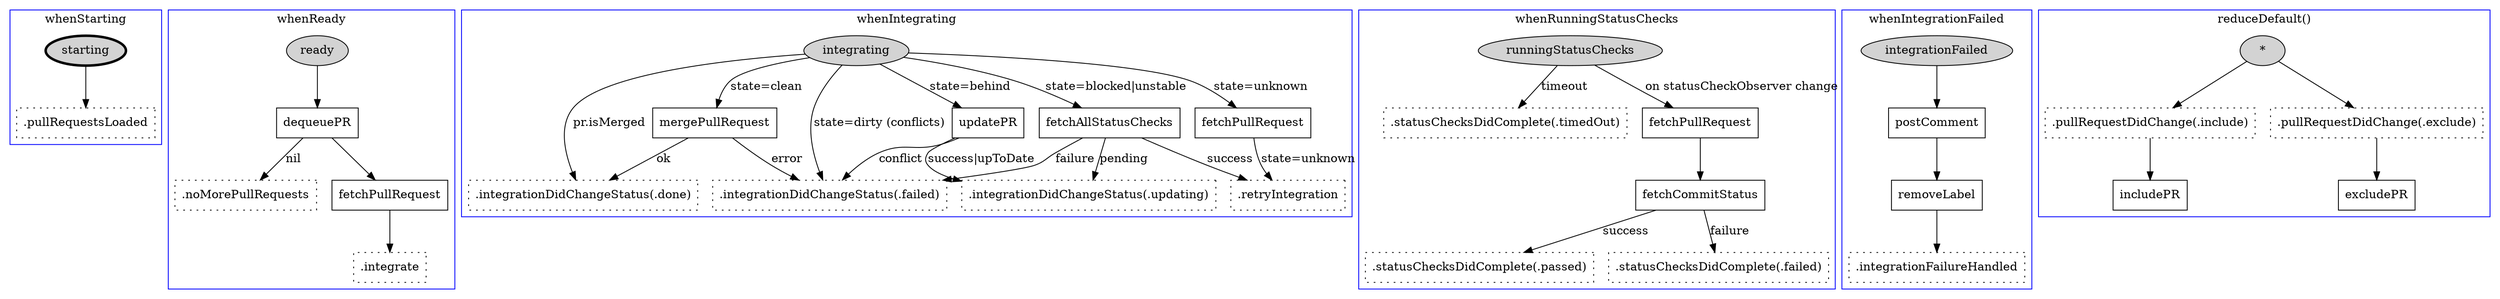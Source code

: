 # https://edotor.net/

digraph MergeBot {

    subgraph states {
        node [shape=oval][style=filled,fillcolor=lightgray]
        starting [penwidth=3]
        # idle
        ready
        integrating
        runningStatusChecks
        integrationFailed
        "*"
    }

    subgraph events {
        node [shape=box][style=dotted]
        ".pullRequestsLoaded"
        ".pullRequestDidChange(.include)"
        ".pullRequestDidChange(.exclude)"
        ".noMorePullRequests"
        ".integrationDidChangeStatus(.done)"
        ".integrationDidChangeStatus(.failed)"
        ".integrationDidChangeStatus(.updating)"
        ".integrate"
        ".statusChecksDidComplete(.passed)"
        ".statusChecksDidComplete(.failed)"
        ".statusChecksDidComplete(.timedOut)"
        ".integrationFailureHandled"
        ".retryIntegration"
    }

    subgraph actions {
        node [shape=rect]
        dequeuePR
        fetchPullRequest1 [label=fetchPullRequest]
        fetchPullRequest2 [label=fetchPullRequest]
        fetchPullRequest3 [label=fetchPullRequest]
        mergePullRequest
        updatePR # merge target branch back in PR
        fetchCommitStatus
        fetchAllStatusChecks
        includePR
        excludePR
        postComment
        removeLabel
    }

    subgraph feedbacks {
        color=blue

        subgraph cluster_whenStarting {
            label="whenStarting"
            starting -> ".pullRequestsLoaded"
        }

        subgraph cluster_whenReady {
            label="whenReady"
            ready -> dequeuePR
            dequeuePR -> ".noMorePullRequests" [label="nil"]
            dequeuePR -> fetchPullRequest1 -> ".integrate"
        }

        subgraph cluster_whenIntegrating {
            label="whenIntegrating"
            integrating -> ".integrationDidChangeStatus(.done)" [label="pr.isMerged"]

            # clean
            integrating -> mergePullRequest [label="state=clean"]
            mergePullRequest -> ".integrationDidChangeStatus(.done)" [label="ok"]
            mergePullRequest -> ".integrationDidChangeStatus(.failed)" [label="error"]
            
            # behind
            integrating -> updatePR [label="state=behind"]
            updatePR -> ".integrationDidChangeStatus(.updating)" [label="success|upToDate"]
            updatePR -> ".integrationDidChangeStatus(.failed)" [label="conflict"]

            # blocked|unstable
            integrating -> fetchAllStatusChecks [label="state=blocked|unstable"]
            fetchAllStatusChecks -> ".integrationDidChangeStatus(.updating)" [label="pending"]
            fetchAllStatusChecks -> ".integrationDidChangeStatus(.failed)" [label="failure"]
            fetchAllStatusChecks -> ".retryIntegration" [label="success"]

            # dirty
            integrating -> ".integrationDidChangeStatus(.failed)" [label="state=dirty (conflicts)"]

            # unknown
            integrating -> fetchPullRequest2 -> ".retryIntegration" [label="state=unknown"]
        }

        subgraph cluster_whenRunningStatusChecks {
            label="whenRunningStatusChecks"
            runningStatusChecks -> fetchPullRequest3 [label="on statusCheckObserver change"]
            fetchPullRequest3 -> fetchCommitStatus
            fetchCommitStatus -> ".statusChecksDidComplete(.failed)" [label="failure"]
            fetchCommitStatus -> ".statusChecksDidComplete(.passed)" [label="success"]
            runningStatusChecks -> ".statusChecksDidComplete(.timedOut)" [label="timeout"]
        }

        subgraph cluster_whenIntegrationFailed {
            label="whenIntegrationFailed"
            integrationFailed -> postComment -> removeLabel -> ".integrationFailureHandled"
        }
    }

    subgraph cluster_reduceDefault {
        color=blue
        label="reduceDefault()"
        "*" -> ".pullRequestDidChange(.include)" -> includePR
        "*" -> ".pullRequestDidChange(.exclude)" -> excludePR
    }

}
